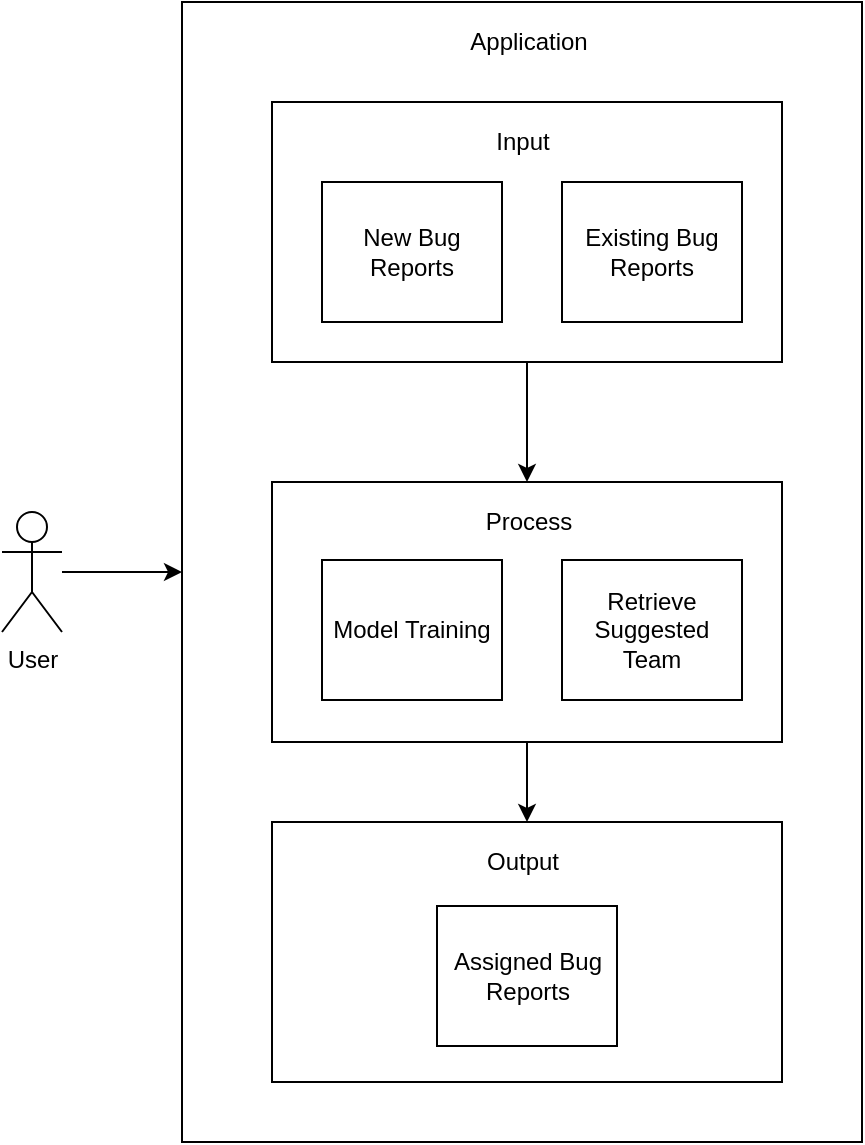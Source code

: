 <mxfile version="15.1.2" type="device"><diagram id="ansewxPLrS_EaVM_5c8q" name="Page-1"><mxGraphModel dx="960" dy="587" grid="0" gridSize="10" guides="1" tooltips="1" connect="1" arrows="1" fold="1" page="1" pageScale="1" pageWidth="3000" pageHeight="1100" math="0" shadow="0"><root><mxCell id="0"/><mxCell id="1" parent="0"/><mxCell id="z7V-tEFgjH8wIWdpeBYe-1" value="" style="rounded=0;whiteSpace=wrap;html=1;" vertex="1" parent="1"><mxGeometry x="380" y="70" width="340" height="570" as="geometry"/></mxCell><mxCell id="z7V-tEFgjH8wIWdpeBYe-2" value="Application" style="text;html=1;align=center;verticalAlign=middle;resizable=0;points=[];autosize=1;strokeColor=none;fillColor=none;" vertex="1" parent="1"><mxGeometry x="517.5" y="80" width="70" height="20" as="geometry"/></mxCell><mxCell id="z7V-tEFgjH8wIWdpeBYe-17" style="edgeStyle=orthogonalEdgeStyle;rounded=0;orthogonalLoop=1;jettySize=auto;html=1;entryX=0.5;entryY=0;entryDx=0;entryDy=0;" edge="1" parent="1" source="z7V-tEFgjH8wIWdpeBYe-3" target="z7V-tEFgjH8wIWdpeBYe-4"><mxGeometry relative="1" as="geometry"/></mxCell><mxCell id="z7V-tEFgjH8wIWdpeBYe-3" value="" style="rounded=0;whiteSpace=wrap;html=1;" vertex="1" parent="1"><mxGeometry x="425" y="120" width="255" height="130" as="geometry"/></mxCell><mxCell id="z7V-tEFgjH8wIWdpeBYe-18" style="edgeStyle=orthogonalEdgeStyle;rounded=0;orthogonalLoop=1;jettySize=auto;html=1;entryX=0.5;entryY=0;entryDx=0;entryDy=0;" edge="1" parent="1" source="z7V-tEFgjH8wIWdpeBYe-4" target="z7V-tEFgjH8wIWdpeBYe-5"><mxGeometry relative="1" as="geometry"/></mxCell><mxCell id="z7V-tEFgjH8wIWdpeBYe-4" value="" style="rounded=0;whiteSpace=wrap;html=1;" vertex="1" parent="1"><mxGeometry x="425" y="310" width="255" height="130" as="geometry"/></mxCell><mxCell id="z7V-tEFgjH8wIWdpeBYe-5" value="" style="rounded=0;whiteSpace=wrap;html=1;" vertex="1" parent="1"><mxGeometry x="425" y="480" width="255" height="130" as="geometry"/></mxCell><mxCell id="z7V-tEFgjH8wIWdpeBYe-6" value="New Bug Reports" style="rounded=0;whiteSpace=wrap;html=1;" vertex="1" parent="1"><mxGeometry x="450" y="160" width="90" height="70" as="geometry"/></mxCell><mxCell id="z7V-tEFgjH8wIWdpeBYe-7" value="Existing Bug Reports" style="rounded=0;whiteSpace=wrap;html=1;" vertex="1" parent="1"><mxGeometry x="570" y="160" width="90" height="70" as="geometry"/></mxCell><mxCell id="z7V-tEFgjH8wIWdpeBYe-8" value="Model Training" style="rounded=0;whiteSpace=wrap;html=1;" vertex="1" parent="1"><mxGeometry x="450" y="349" width="90" height="70" as="geometry"/></mxCell><mxCell id="z7V-tEFgjH8wIWdpeBYe-9" value="Retrieve Suggested Team" style="rounded=0;whiteSpace=wrap;html=1;" vertex="1" parent="1"><mxGeometry x="570" y="349" width="90" height="70" as="geometry"/></mxCell><mxCell id="z7V-tEFgjH8wIWdpeBYe-10" value="Assigned Bug Reports" style="rounded=0;whiteSpace=wrap;html=1;" vertex="1" parent="1"><mxGeometry x="507.5" y="522" width="90" height="70" as="geometry"/></mxCell><mxCell id="z7V-tEFgjH8wIWdpeBYe-13" value="Input" style="text;html=1;align=center;verticalAlign=middle;resizable=0;points=[];autosize=1;strokeColor=none;fillColor=none;" vertex="1" parent="1"><mxGeometry x="530" y="130" width="40" height="20" as="geometry"/></mxCell><mxCell id="z7V-tEFgjH8wIWdpeBYe-14" value="Process" style="text;html=1;align=center;verticalAlign=middle;resizable=0;points=[];autosize=1;strokeColor=none;fillColor=none;" vertex="1" parent="1"><mxGeometry x="522.5" y="320" width="60" height="20" as="geometry"/></mxCell><mxCell id="z7V-tEFgjH8wIWdpeBYe-15" value="Output" style="text;html=1;align=center;verticalAlign=middle;resizable=0;points=[];autosize=1;strokeColor=none;fillColor=none;" vertex="1" parent="1"><mxGeometry x="525" y="490" width="50" height="20" as="geometry"/></mxCell><mxCell id="z7V-tEFgjH8wIWdpeBYe-21" style="edgeStyle=orthogonalEdgeStyle;rounded=0;orthogonalLoop=1;jettySize=auto;html=1;" edge="1" parent="1" source="z7V-tEFgjH8wIWdpeBYe-19" target="z7V-tEFgjH8wIWdpeBYe-1"><mxGeometry relative="1" as="geometry"/></mxCell><mxCell id="z7V-tEFgjH8wIWdpeBYe-19" value="User" style="shape=umlActor;verticalLabelPosition=bottom;verticalAlign=top;html=1;outlineConnect=0;" vertex="1" parent="1"><mxGeometry x="290" y="325" width="30" height="60" as="geometry"/></mxCell></root></mxGraphModel></diagram></mxfile>